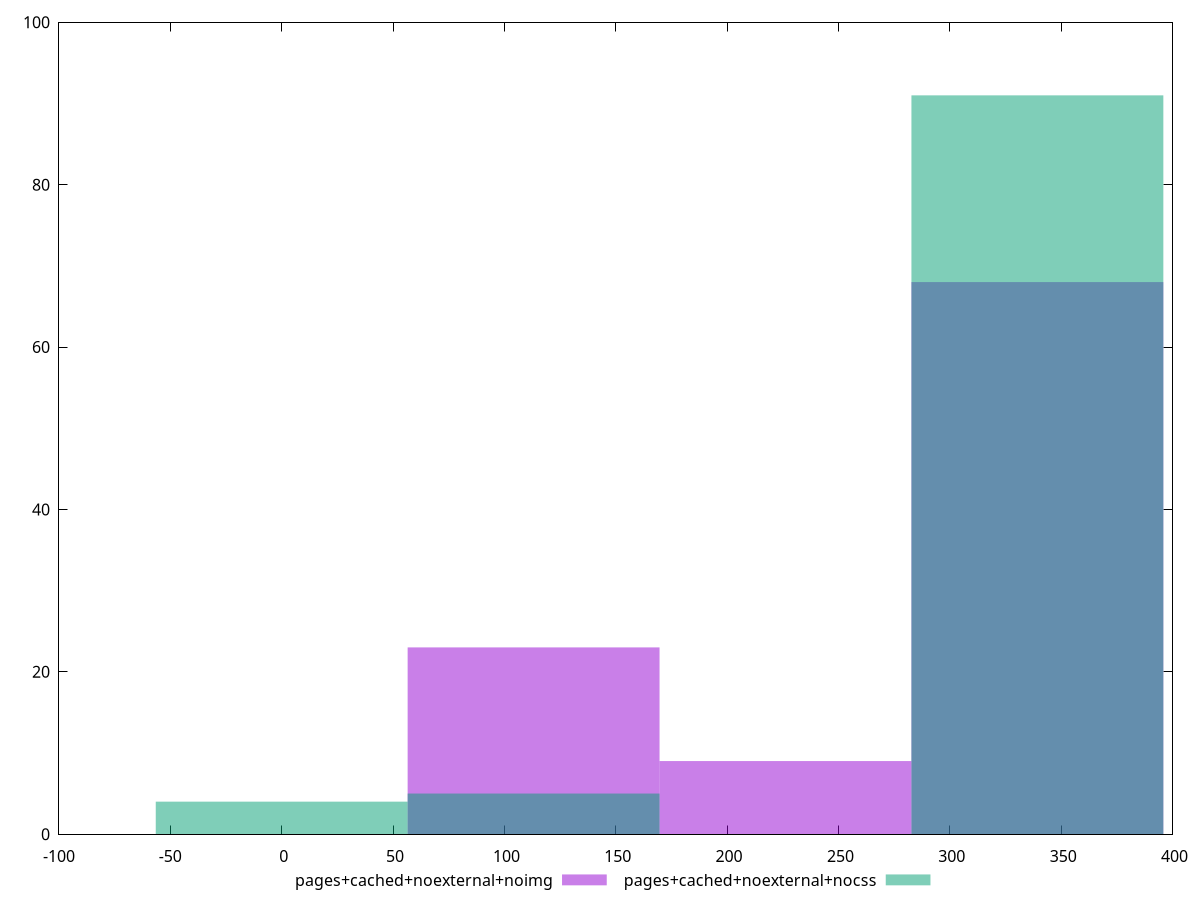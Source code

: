 reset
set terminal svg size 640, 500 enhanced background rgb 'white'
set output "report_00007_2020-12-11T15:55:29.892Z/uses-http2/comparison/histogram/8_vs_9.svg"

$pagesCachedNoexternalNoimg <<EOF
339.3306127455761 68
226.22040849705073 9
113.11020424852536 23
EOF

$pagesCachedNoexternalNocss <<EOF
339.3306127455761 91
113.11020424852536 5
0 4
EOF

set key outside below
set boxwidth 113.11020424852536
set yrange [0:100]
set style fill transparent solid 0.5 noborder

plot \
  $pagesCachedNoexternalNoimg title "pages+cached+noexternal+noimg" with boxes, \
  $pagesCachedNoexternalNocss title "pages+cached+noexternal+nocss" with boxes, \


reset